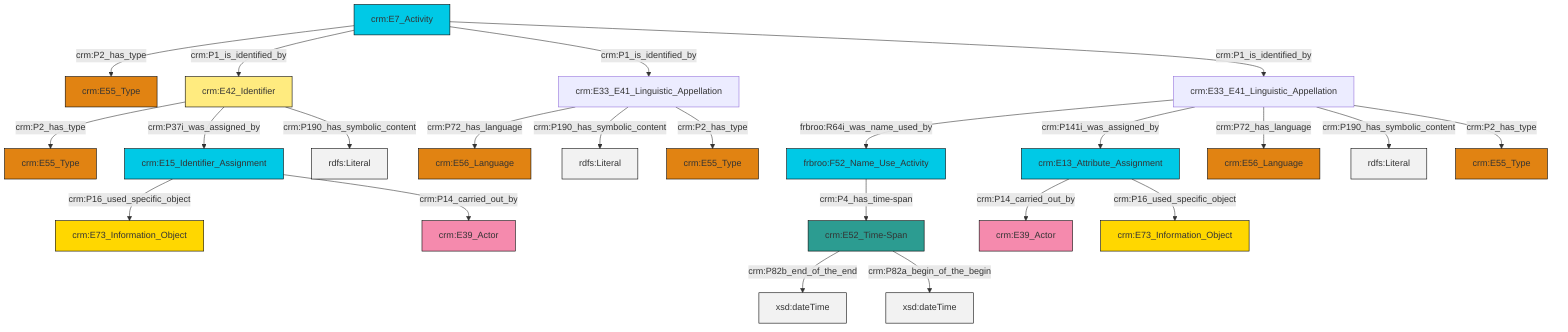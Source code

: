 graph TD
classDef Literal fill:#f2f2f2,stroke:#000000;
classDef CRM_Entity fill:#FFFFFF,stroke:#000000;
classDef Temporal_Entity fill:#00C9E6, stroke:#000000;
classDef Type fill:#E18312, stroke:#000000;
classDef Time-Span fill:#2C9C91, stroke:#000000;
classDef Appellation fill:#FFEB7F, stroke:#000000;
classDef Place fill:#008836, stroke:#000000;
classDef Persistent_Item fill:#B266B2, stroke:#000000;
classDef Conceptual_Object fill:#FFD700, stroke:#000000;
classDef Physical_Thing fill:#D2B48C, stroke:#000000;
classDef Actor fill:#f58aad, stroke:#000000;
classDef PC_Classes fill:#4ce600, stroke:#000000;
classDef Multi fill:#cccccc,stroke:#000000;

2["crm:E33_E41_Linguistic_Appellation"]:::Default -->|frbroo:R64i_was_name_used_by| 3["frbroo:F52_Name_Use_Activity"]:::Temporal_Entity
6["crm:E33_E41_Linguistic_Appellation"]:::Default -->|crm:P72_has_language| 7["crm:E56_Language"]:::Type
8["crm:E7_Activity"]:::Temporal_Entity -->|crm:P2_has_type| 9["crm:E55_Type"]:::Type
8["crm:E7_Activity"]:::Temporal_Entity -->|crm:P1_is_identified_by| 14["crm:E42_Identifier"]:::Appellation
14["crm:E42_Identifier"]:::Appellation -->|crm:P2_has_type| 18["crm:E55_Type"]:::Type
19["crm:E52_Time-Span"]:::Time-Span -->|crm:P82b_end_of_the_end| 20[xsd:dateTime]:::Literal
14["crm:E42_Identifier"]:::Appellation -->|crm:P37i_was_assigned_by| 12["crm:E15_Identifier_Assignment"]:::Temporal_Entity
6["crm:E33_E41_Linguistic_Appellation"]:::Default -->|crm:P190_has_symbolic_content| 24[rdfs:Literal]:::Literal
8["crm:E7_Activity"]:::Temporal_Entity -->|crm:P1_is_identified_by| 6["crm:E33_E41_Linguistic_Appellation"]:::Default
12["crm:E15_Identifier_Assignment"]:::Temporal_Entity -->|crm:P16_used_specific_object| 25["crm:E73_Information_Object"]:::Conceptual_Object
2["crm:E33_E41_Linguistic_Appellation"]:::Default -->|crm:P141i_was_assigned_by| 10["crm:E13_Attribute_Assignment"]:::Temporal_Entity
2["crm:E33_E41_Linguistic_Appellation"]:::Default -->|crm:P72_has_language| 0["crm:E56_Language"]:::Type
2["crm:E33_E41_Linguistic_Appellation"]:::Default -->|crm:P190_has_symbolic_content| 34[rdfs:Literal]:::Literal
2["crm:E33_E41_Linguistic_Appellation"]:::Default -->|crm:P2_has_type| 32["crm:E55_Type"]:::Type
10["crm:E13_Attribute_Assignment"]:::Temporal_Entity -->|crm:P14_carried_out_by| 35["crm:E39_Actor"]:::Actor
14["crm:E42_Identifier"]:::Appellation -->|crm:P190_has_symbolic_content| 37[rdfs:Literal]:::Literal
8["crm:E7_Activity"]:::Temporal_Entity -->|crm:P1_is_identified_by| 2["crm:E33_E41_Linguistic_Appellation"]:::Default
6["crm:E33_E41_Linguistic_Appellation"]:::Default -->|crm:P2_has_type| 27["crm:E55_Type"]:::Type
12["crm:E15_Identifier_Assignment"]:::Temporal_Entity -->|crm:P14_carried_out_by| 16["crm:E39_Actor"]:::Actor
3["frbroo:F52_Name_Use_Activity"]:::Temporal_Entity -->|crm:P4_has_time-span| 19["crm:E52_Time-Span"]:::Time-Span
10["crm:E13_Attribute_Assignment"]:::Temporal_Entity -->|crm:P16_used_specific_object| 4["crm:E73_Information_Object"]:::Conceptual_Object
19["crm:E52_Time-Span"]:::Time-Span -->|crm:P82a_begin_of_the_begin| 41[xsd:dateTime]:::Literal
